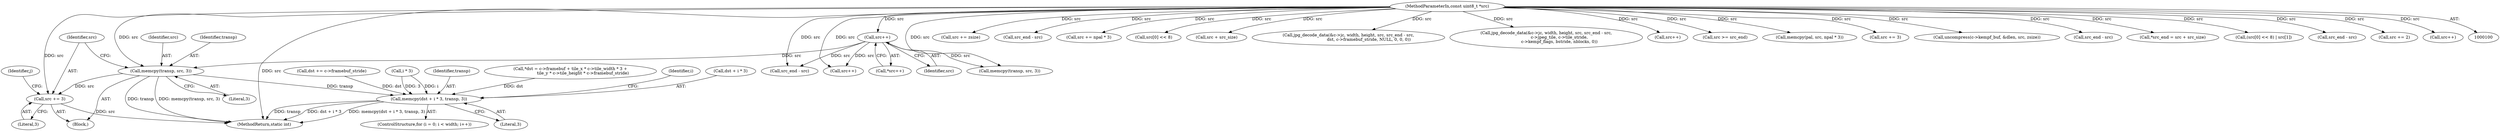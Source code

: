digraph "0_FFmpeg_2960576378d17d71cc8dccc926352ce568b5eec1@API" {
"1000223" [label="(Call,memcpy(transp, src, 3))"];
"1000210" [label="(Call,src++)"];
"1000104" [label="(MethodParameterIn,const uint8_t *src)"];
"1000227" [label="(Call,src += 3)"];
"1000254" [label="(Call,memcpy(dst + i * 3, transp, 3))"];
"1000225" [label="(Identifier,src)"];
"1000227" [label="(Call,src += 3)"];
"1000257" [label="(Call,i * 3)"];
"1000210" [label="(Call,src++)"];
"1000104" [label="(MethodParameterIn,const uint8_t *src)"];
"1000398" [label="(Call,src += zsize)"];
"1000229" [label="(Literal,3)"];
"1000254" [label="(Call,memcpy(dst + i * 3, transp, 3))"];
"1000538" [label="(Call,src_end - src)"];
"1000253" [label="(Identifier,i)"];
"1000315" [label="(Call,src += npal * 3)"];
"1000255" [label="(Call,dst + i * 3)"];
"1000223" [label="(Call,memcpy(transp, src, 3))"];
"1000245" [label="(ControlStructure,for (i = 0; i < width; i++))"];
"1000361" [label="(Call,src[0] << 8)"];
"1000306" [label="(Call,src++)"];
"1000123" [label="(Call,src + src_size)"];
"1000279" [label="(Call,src_end - src)"];
"1000271" [label="(Call,jpg_decode_data(&c->jc, width, height, src, src_end - src,\n                               dst, c->framebuf_stride, NULL, 0, 0, 0))"];
"1000228" [label="(Identifier,src)"];
"1000224" [label="(Identifier,transp)"];
"1000261" [label="(Literal,3)"];
"1000209" [label="(Call,*src++)"];
"1000221" [label="(Block,)"];
"1000240" [label="(Call,dst += c->framebuf_stride)"];
"1000530" [label="(Call,jpg_decode_data(&c->jc, width, height, src, src_end - src,\n                    c->jpeg_tile, c->tile_stride,\n                    c->kempf_flags, bstride, nblocks, 0))"];
"1000295" [label="(Call,memcpy(transp, src, 3))"];
"1000428" [label="(Call,src++)"];
"1000477" [label="(Call,src >= src_end)"];
"1000260" [label="(Identifier,transp)"];
"1000148" [label="(Call,*dst = c->framebuf + tile_x * c->tile_width * 3 +\n                   tile_y * c->tile_height * c->framebuf_stride)"];
"1000211" [label="(Identifier,src)"];
"1000309" [label="(Call,memcpy(pal, src, npal * 3))"];
"1000299" [label="(Call,src += 3)"];
"1000226" [label="(Literal,3)"];
"1000386" [label="(Call,uncompress(c->kempf_buf, &dlen, src, zsize))"];
"1000374" [label="(Call,src_end - src)"];
"1000121" [label="(Call,*src_end = src + src_size)"];
"1000360" [label="(Call,(src[0] << 8) | src[1])"];
"1000352" [label="(Call,src_end - src)"];
"1000369" [label="(Call,src += 2)"];
"1000575" [label="(MethodReturn,static int)"];
"1000232" [label="(Identifier,j)"];
"1000485" [label="(Call,src++)"];
"1000223" -> "1000221"  [label="AST: "];
"1000223" -> "1000226"  [label="CFG: "];
"1000224" -> "1000223"  [label="AST: "];
"1000225" -> "1000223"  [label="AST: "];
"1000226" -> "1000223"  [label="AST: "];
"1000228" -> "1000223"  [label="CFG: "];
"1000223" -> "1000575"  [label="DDG: memcpy(transp, src, 3)"];
"1000223" -> "1000575"  [label="DDG: transp"];
"1000210" -> "1000223"  [label="DDG: src"];
"1000104" -> "1000223"  [label="DDG: src"];
"1000223" -> "1000227"  [label="DDG: src"];
"1000223" -> "1000254"  [label="DDG: transp"];
"1000210" -> "1000209"  [label="AST: "];
"1000210" -> "1000211"  [label="CFG: "];
"1000211" -> "1000210"  [label="AST: "];
"1000209" -> "1000210"  [label="CFG: "];
"1000104" -> "1000210"  [label="DDG: src"];
"1000210" -> "1000279"  [label="DDG: src"];
"1000210" -> "1000295"  [label="DDG: src"];
"1000210" -> "1000306"  [label="DDG: src"];
"1000104" -> "1000100"  [label="AST: "];
"1000104" -> "1000575"  [label="DDG: src"];
"1000104" -> "1000121"  [label="DDG: src"];
"1000104" -> "1000123"  [label="DDG: src"];
"1000104" -> "1000227"  [label="DDG: src"];
"1000104" -> "1000271"  [label="DDG: src"];
"1000104" -> "1000279"  [label="DDG: src"];
"1000104" -> "1000295"  [label="DDG: src"];
"1000104" -> "1000299"  [label="DDG: src"];
"1000104" -> "1000306"  [label="DDG: src"];
"1000104" -> "1000309"  [label="DDG: src"];
"1000104" -> "1000315"  [label="DDG: src"];
"1000104" -> "1000352"  [label="DDG: src"];
"1000104" -> "1000361"  [label="DDG: src"];
"1000104" -> "1000360"  [label="DDG: src"];
"1000104" -> "1000369"  [label="DDG: src"];
"1000104" -> "1000374"  [label="DDG: src"];
"1000104" -> "1000386"  [label="DDG: src"];
"1000104" -> "1000398"  [label="DDG: src"];
"1000104" -> "1000428"  [label="DDG: src"];
"1000104" -> "1000477"  [label="DDG: src"];
"1000104" -> "1000485"  [label="DDG: src"];
"1000104" -> "1000530"  [label="DDG: src"];
"1000104" -> "1000538"  [label="DDG: src"];
"1000227" -> "1000221"  [label="AST: "];
"1000227" -> "1000229"  [label="CFG: "];
"1000228" -> "1000227"  [label="AST: "];
"1000229" -> "1000227"  [label="AST: "];
"1000232" -> "1000227"  [label="CFG: "];
"1000227" -> "1000575"  [label="DDG: src"];
"1000254" -> "1000245"  [label="AST: "];
"1000254" -> "1000261"  [label="CFG: "];
"1000255" -> "1000254"  [label="AST: "];
"1000260" -> "1000254"  [label="AST: "];
"1000261" -> "1000254"  [label="AST: "];
"1000253" -> "1000254"  [label="CFG: "];
"1000254" -> "1000575"  [label="DDG: transp"];
"1000254" -> "1000575"  [label="DDG: dst + i * 3"];
"1000254" -> "1000575"  [label="DDG: memcpy(dst + i * 3, transp, 3)"];
"1000148" -> "1000254"  [label="DDG: dst"];
"1000240" -> "1000254"  [label="DDG: dst"];
"1000257" -> "1000254"  [label="DDG: i"];
"1000257" -> "1000254"  [label="DDG: 3"];
}
